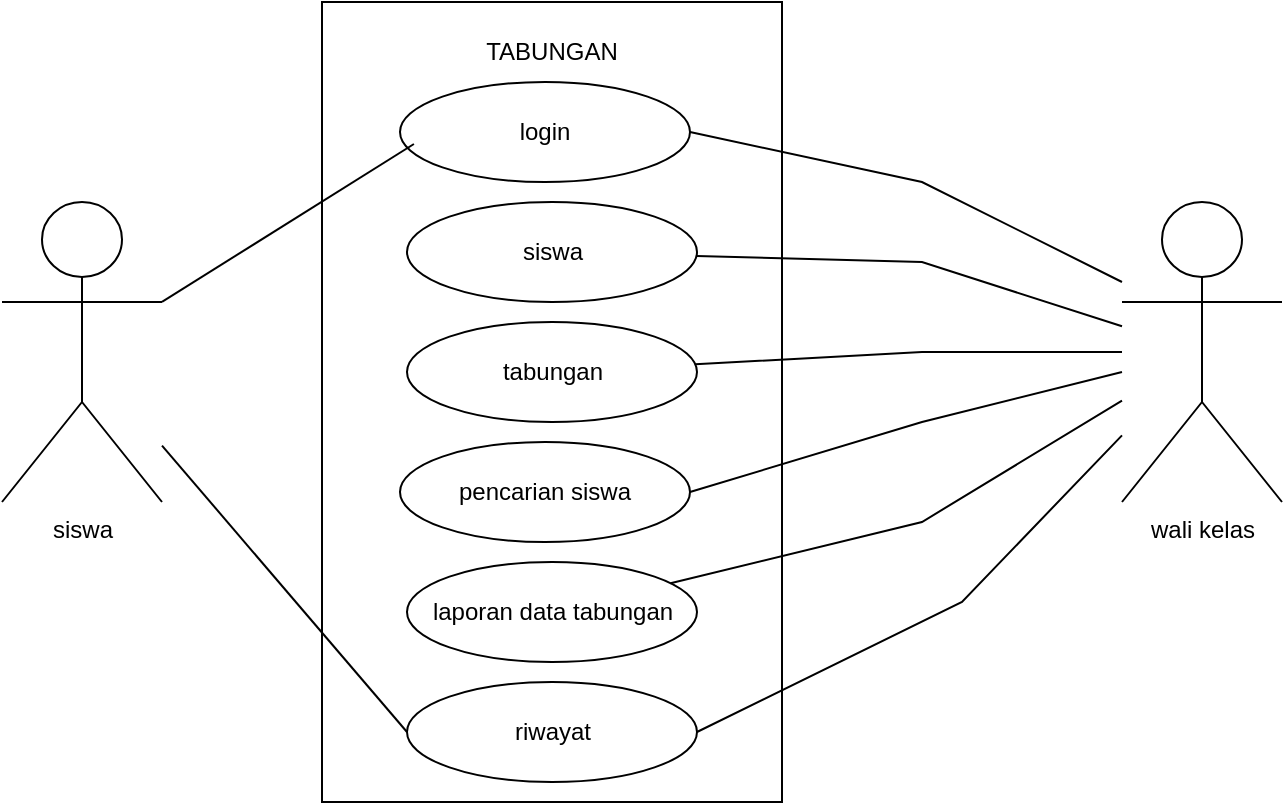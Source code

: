<mxfile version="24.7.7">
  <diagram name="Halaman-1" id="RoWwhHXu08IC8iJnCEm0">
    <mxGraphModel dx="880" dy="426" grid="1" gridSize="10" guides="1" tooltips="1" connect="1" arrows="1" fold="1" page="1" pageScale="1" pageWidth="827" pageHeight="1169" math="0" shadow="0">
      <root>
        <mxCell id="0" />
        <mxCell id="1" parent="0" />
        <mxCell id="1VYzOXZbYCuGuA3opQZz-1" value="siswa&lt;div&gt;&lt;br&gt;&lt;/div&gt;" style="shape=umlActor;verticalLabelPosition=bottom;verticalAlign=top;html=1;outlineConnect=0;" vertex="1" parent="1">
          <mxGeometry x="70" y="160" width="80" height="150" as="geometry" />
        </mxCell>
        <mxCell id="1VYzOXZbYCuGuA3opQZz-2" value="" style="rounded=0;whiteSpace=wrap;html=1;" vertex="1" parent="1">
          <mxGeometry x="230" y="60" width="230" height="400" as="geometry" />
        </mxCell>
        <mxCell id="1VYzOXZbYCuGuA3opQZz-4" value="&lt;div&gt;wali kelas&lt;/div&gt;&lt;div&gt;&lt;br&gt;&lt;/div&gt;" style="shape=umlActor;verticalLabelPosition=bottom;verticalAlign=top;html=1;outlineConnect=0;" vertex="1" parent="1">
          <mxGeometry x="630" y="160" width="80" height="150" as="geometry" />
        </mxCell>
        <mxCell id="1VYzOXZbYCuGuA3opQZz-5" value="TABUNGAN" style="text;html=1;align=center;verticalAlign=middle;whiteSpace=wrap;rounded=0;" vertex="1" parent="1">
          <mxGeometry x="315" y="70" width="60" height="30" as="geometry" />
        </mxCell>
        <mxCell id="1VYzOXZbYCuGuA3opQZz-6" value="siswa" style="ellipse;whiteSpace=wrap;html=1;" vertex="1" parent="1">
          <mxGeometry x="272.5" y="160" width="145" height="50" as="geometry" />
        </mxCell>
        <mxCell id="1VYzOXZbYCuGuA3opQZz-14" value="tabungan" style="ellipse;whiteSpace=wrap;html=1;" vertex="1" parent="1">
          <mxGeometry x="272.5" y="220" width="145" height="50" as="geometry" />
        </mxCell>
        <mxCell id="1VYzOXZbYCuGuA3opQZz-15" value="laporan data tabungan" style="ellipse;whiteSpace=wrap;html=1;" vertex="1" parent="1">
          <mxGeometry x="272.5" y="340" width="145" height="50" as="geometry" />
        </mxCell>
        <mxCell id="1VYzOXZbYCuGuA3opQZz-16" value="riwayat" style="ellipse;whiteSpace=wrap;html=1;" vertex="1" parent="1">
          <mxGeometry x="272.5" y="400" width="145" height="50" as="geometry" />
        </mxCell>
        <mxCell id="1VYzOXZbYCuGuA3opQZz-20" value="" style="endArrow=none;html=1;rounded=0;entryX=0;entryY=0.5;entryDx=0;entryDy=0;" edge="1" parent="1" source="1VYzOXZbYCuGuA3opQZz-1" target="1VYzOXZbYCuGuA3opQZz-16">
          <mxGeometry width="50" height="50" relative="1" as="geometry">
            <mxPoint x="160" y="280" as="sourcePoint" />
            <mxPoint x="210" y="230" as="targetPoint" />
          </mxGeometry>
        </mxCell>
        <mxCell id="1VYzOXZbYCuGuA3opQZz-21" value="" style="endArrow=none;html=1;rounded=0;exitX=1;exitY=0.5;exitDx=0;exitDy=0;" edge="1" parent="1" source="1VYzOXZbYCuGuA3opQZz-16" target="1VYzOXZbYCuGuA3opQZz-4">
          <mxGeometry width="50" height="50" relative="1" as="geometry">
            <mxPoint x="500" y="310" as="sourcePoint" />
            <mxPoint x="550" y="260" as="targetPoint" />
            <Array as="points">
              <mxPoint x="550" y="360" />
            </Array>
          </mxGeometry>
        </mxCell>
        <mxCell id="1VYzOXZbYCuGuA3opQZz-23" value="" style="endArrow=none;html=1;rounded=0;" edge="1" parent="1" source="1VYzOXZbYCuGuA3opQZz-6" target="1VYzOXZbYCuGuA3opQZz-4">
          <mxGeometry width="50" height="50" relative="1" as="geometry">
            <mxPoint x="490" y="280" as="sourcePoint" />
            <mxPoint x="510" y="200" as="targetPoint" />
            <Array as="points">
              <mxPoint x="530" y="190" />
            </Array>
          </mxGeometry>
        </mxCell>
        <mxCell id="1VYzOXZbYCuGuA3opQZz-24" value="" style="endArrow=none;html=1;rounded=0;" edge="1" parent="1" source="1VYzOXZbYCuGuA3opQZz-15" target="1VYzOXZbYCuGuA3opQZz-4">
          <mxGeometry width="50" height="50" relative="1" as="geometry">
            <mxPoint x="490" y="340" as="sourcePoint" />
            <mxPoint x="540" y="290" as="targetPoint" />
            <Array as="points">
              <mxPoint x="530" y="320" />
            </Array>
          </mxGeometry>
        </mxCell>
        <mxCell id="1VYzOXZbYCuGuA3opQZz-25" value="pencarian siswa" style="ellipse;whiteSpace=wrap;html=1;" vertex="1" parent="1">
          <mxGeometry x="269" y="280" width="145" height="50" as="geometry" />
        </mxCell>
        <mxCell id="1VYzOXZbYCuGuA3opQZz-26" value="" style="endArrow=none;html=1;rounded=0;exitX=1;exitY=0.5;exitDx=0;exitDy=0;" edge="1" parent="1" source="1VYzOXZbYCuGuA3opQZz-25" target="1VYzOXZbYCuGuA3opQZz-4">
          <mxGeometry width="50" height="50" relative="1" as="geometry">
            <mxPoint x="500" y="290" as="sourcePoint" />
            <mxPoint x="510" y="250" as="targetPoint" />
            <Array as="points">
              <mxPoint x="530" y="270" />
            </Array>
          </mxGeometry>
        </mxCell>
        <mxCell id="1VYzOXZbYCuGuA3opQZz-27" value="" style="endArrow=none;html=1;rounded=0;" edge="1" parent="1" source="1VYzOXZbYCuGuA3opQZz-14" target="1VYzOXZbYCuGuA3opQZz-4">
          <mxGeometry width="50" height="50" relative="1" as="geometry">
            <mxPoint x="480" y="270" as="sourcePoint" />
            <mxPoint x="510" y="220" as="targetPoint" />
            <Array as="points">
              <mxPoint x="530" y="235" />
            </Array>
          </mxGeometry>
        </mxCell>
        <mxCell id="1VYzOXZbYCuGuA3opQZz-28" value="login" style="ellipse;whiteSpace=wrap;html=1;" vertex="1" parent="1">
          <mxGeometry x="269" y="100" width="145" height="50" as="geometry" />
        </mxCell>
        <mxCell id="1VYzOXZbYCuGuA3opQZz-29" value="" style="endArrow=none;html=1;rounded=0;entryX=0.048;entryY=0.62;entryDx=0;entryDy=0;entryPerimeter=0;" edge="1" parent="1" source="1VYzOXZbYCuGuA3opQZz-1" target="1VYzOXZbYCuGuA3opQZz-28">
          <mxGeometry width="50" height="50" relative="1" as="geometry">
            <mxPoint x="160" y="210" as="sourcePoint" />
            <mxPoint x="360" y="230" as="targetPoint" />
          </mxGeometry>
        </mxCell>
        <mxCell id="1VYzOXZbYCuGuA3opQZz-30" value="" style="endArrow=none;html=1;rounded=0;exitX=1;exitY=0.5;exitDx=0;exitDy=0;" edge="1" parent="1" source="1VYzOXZbYCuGuA3opQZz-28">
          <mxGeometry width="50" height="50" relative="1" as="geometry">
            <mxPoint x="580" y="250" as="sourcePoint" />
            <mxPoint x="630" y="200" as="targetPoint" />
            <Array as="points">
              <mxPoint x="530" y="150" />
            </Array>
          </mxGeometry>
        </mxCell>
      </root>
    </mxGraphModel>
  </diagram>
</mxfile>
